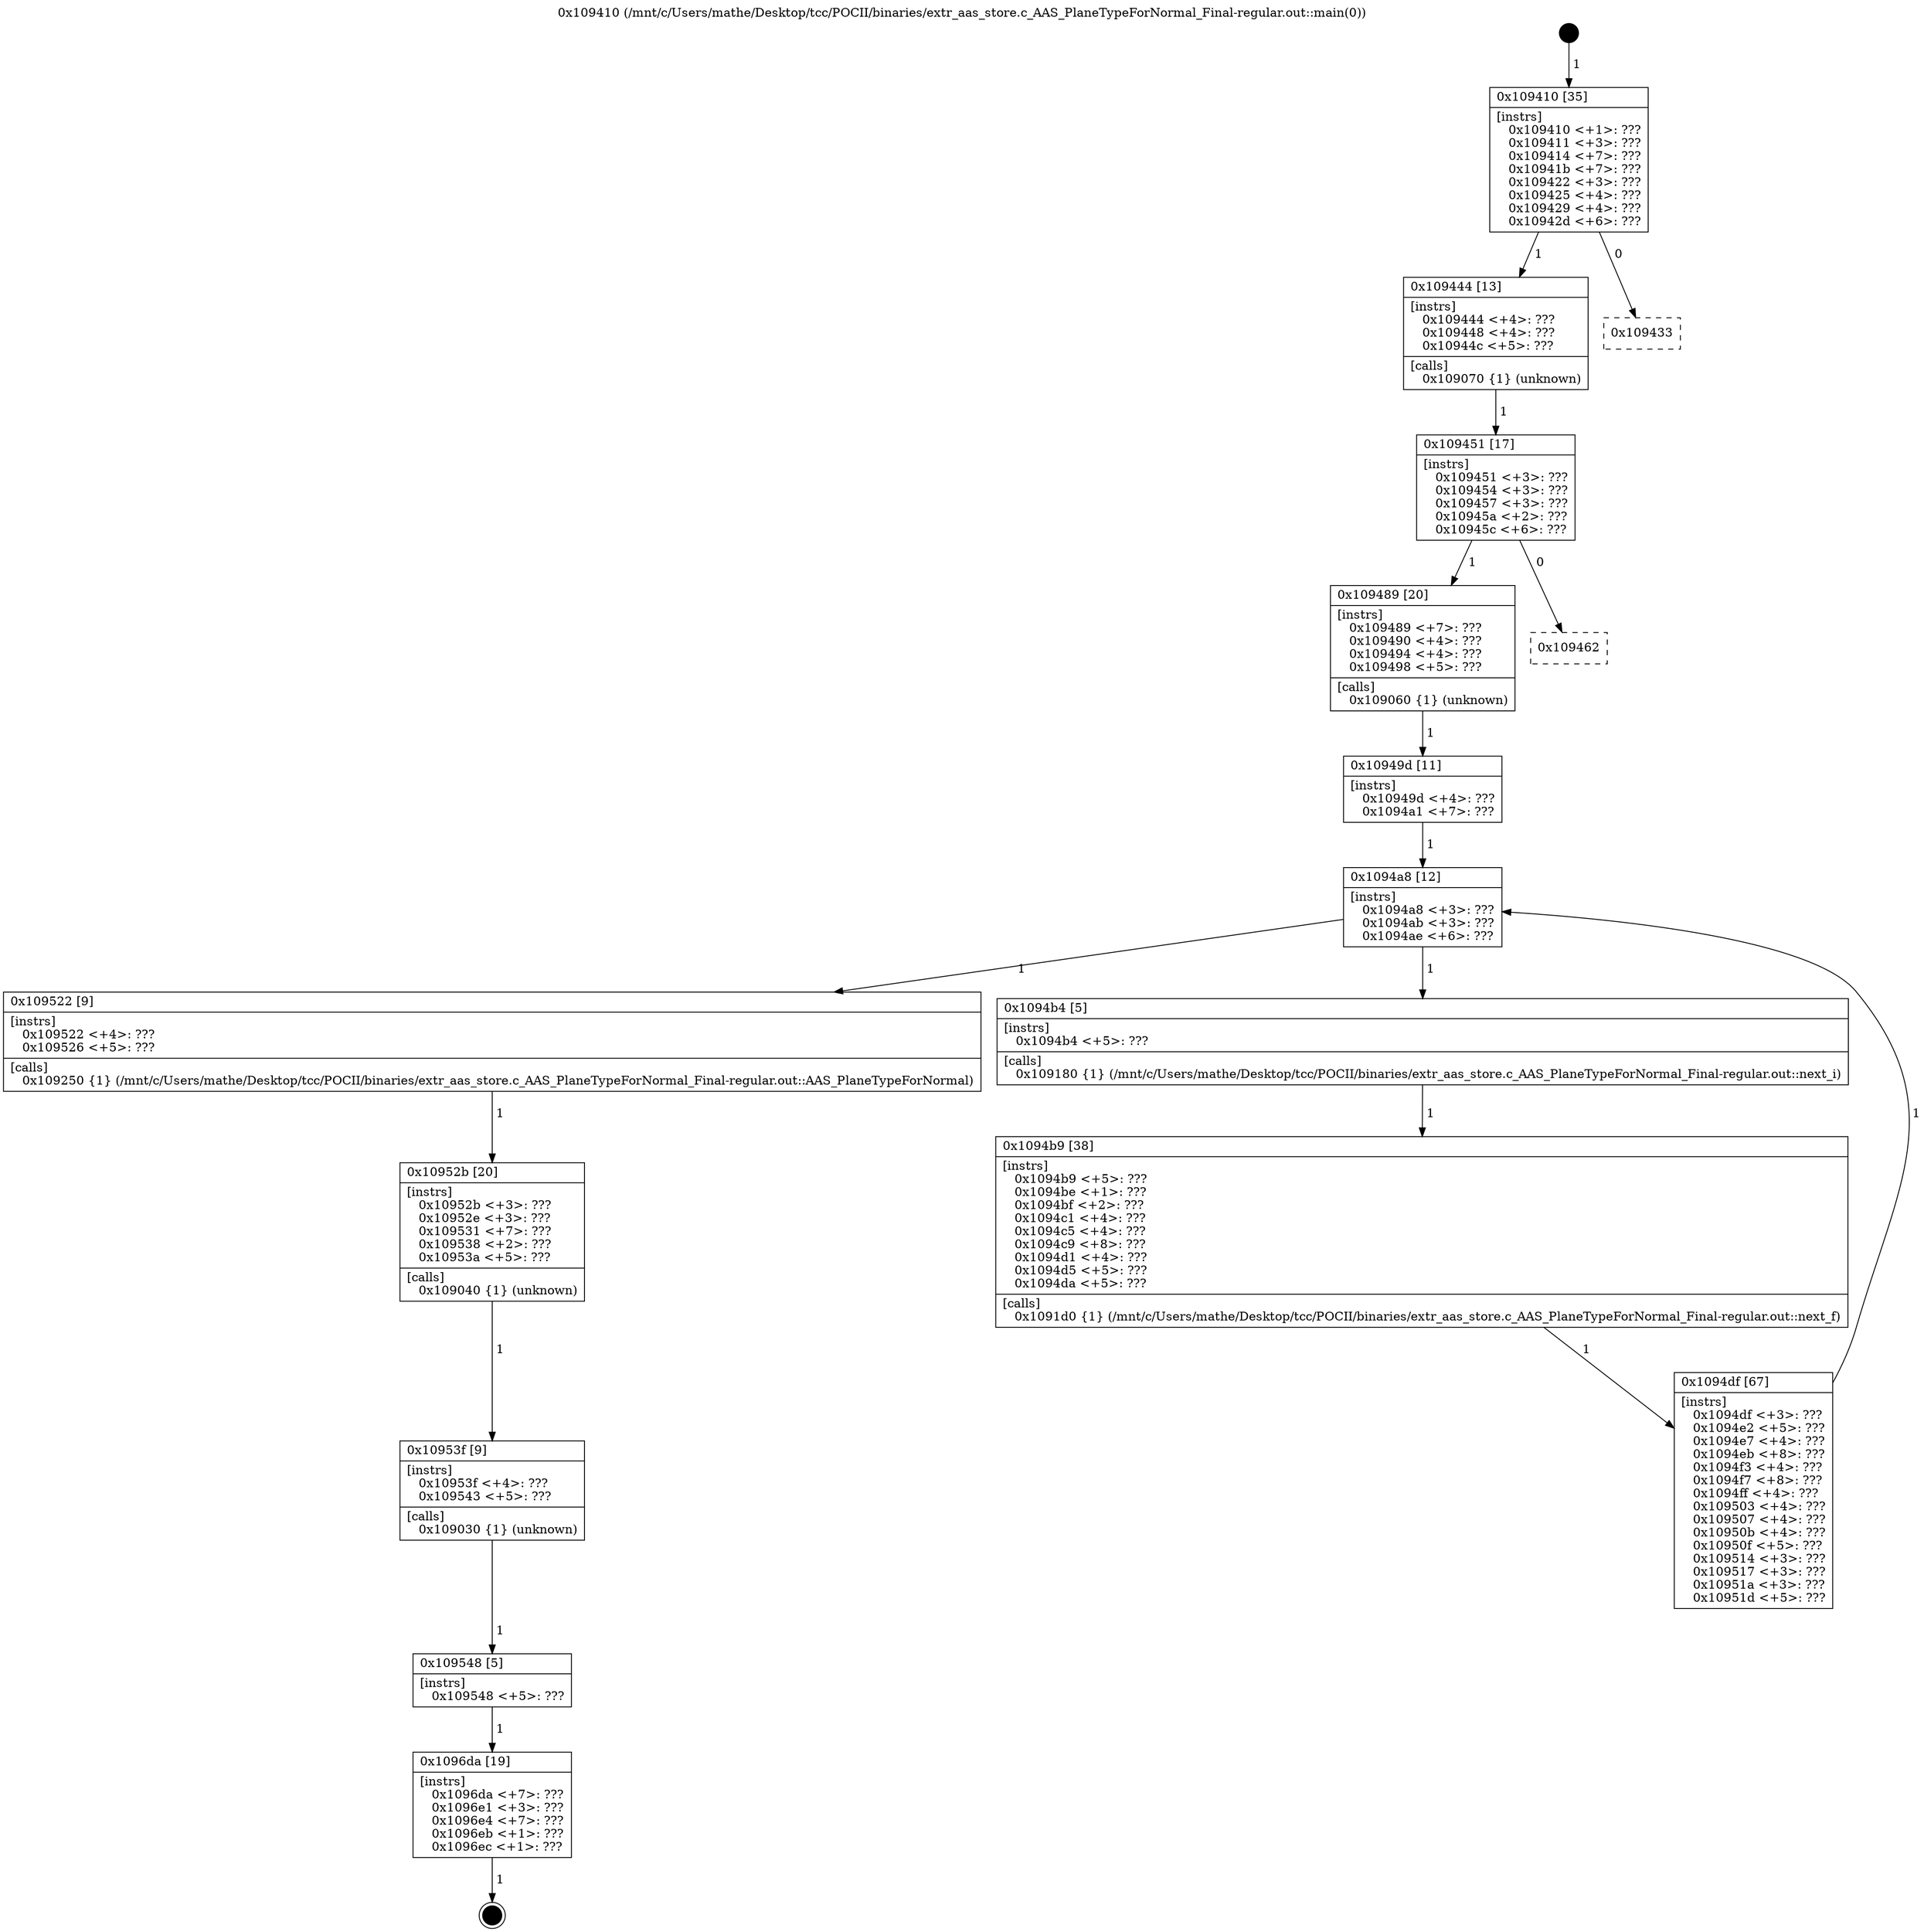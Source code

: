 digraph "0x109410" {
  label = "0x109410 (/mnt/c/Users/mathe/Desktop/tcc/POCII/binaries/extr_aas_store.c_AAS_PlaneTypeForNormal_Final-regular.out::main(0))"
  labelloc = "t"
  node[shape=record]

  Entry [label="",width=0.3,height=0.3,shape=circle,fillcolor=black,style=filled]
  "0x109410" [label="{
     0x109410 [35]\l
     | [instrs]\l
     &nbsp;&nbsp;0x109410 \<+1\>: ???\l
     &nbsp;&nbsp;0x109411 \<+3\>: ???\l
     &nbsp;&nbsp;0x109414 \<+7\>: ???\l
     &nbsp;&nbsp;0x10941b \<+7\>: ???\l
     &nbsp;&nbsp;0x109422 \<+3\>: ???\l
     &nbsp;&nbsp;0x109425 \<+4\>: ???\l
     &nbsp;&nbsp;0x109429 \<+4\>: ???\l
     &nbsp;&nbsp;0x10942d \<+6\>: ???\l
  }"]
  "0x109444" [label="{
     0x109444 [13]\l
     | [instrs]\l
     &nbsp;&nbsp;0x109444 \<+4\>: ???\l
     &nbsp;&nbsp;0x109448 \<+4\>: ???\l
     &nbsp;&nbsp;0x10944c \<+5\>: ???\l
     | [calls]\l
     &nbsp;&nbsp;0x109070 \{1\} (unknown)\l
  }"]
  "0x109433" [label="{
     0x109433\l
  }", style=dashed]
  "0x109451" [label="{
     0x109451 [17]\l
     | [instrs]\l
     &nbsp;&nbsp;0x109451 \<+3\>: ???\l
     &nbsp;&nbsp;0x109454 \<+3\>: ???\l
     &nbsp;&nbsp;0x109457 \<+3\>: ???\l
     &nbsp;&nbsp;0x10945a \<+2\>: ???\l
     &nbsp;&nbsp;0x10945c \<+6\>: ???\l
  }"]
  "0x109489" [label="{
     0x109489 [20]\l
     | [instrs]\l
     &nbsp;&nbsp;0x109489 \<+7\>: ???\l
     &nbsp;&nbsp;0x109490 \<+4\>: ???\l
     &nbsp;&nbsp;0x109494 \<+4\>: ???\l
     &nbsp;&nbsp;0x109498 \<+5\>: ???\l
     | [calls]\l
     &nbsp;&nbsp;0x109060 \{1\} (unknown)\l
  }"]
  "0x109462" [label="{
     0x109462\l
  }", style=dashed]
  "0x1094a8" [label="{
     0x1094a8 [12]\l
     | [instrs]\l
     &nbsp;&nbsp;0x1094a8 \<+3\>: ???\l
     &nbsp;&nbsp;0x1094ab \<+3\>: ???\l
     &nbsp;&nbsp;0x1094ae \<+6\>: ???\l
  }"]
  "0x109522" [label="{
     0x109522 [9]\l
     | [instrs]\l
     &nbsp;&nbsp;0x109522 \<+4\>: ???\l
     &nbsp;&nbsp;0x109526 \<+5\>: ???\l
     | [calls]\l
     &nbsp;&nbsp;0x109250 \{1\} (/mnt/c/Users/mathe/Desktop/tcc/POCII/binaries/extr_aas_store.c_AAS_PlaneTypeForNormal_Final-regular.out::AAS_PlaneTypeForNormal)\l
  }"]
  "0x1094b4" [label="{
     0x1094b4 [5]\l
     | [instrs]\l
     &nbsp;&nbsp;0x1094b4 \<+5\>: ???\l
     | [calls]\l
     &nbsp;&nbsp;0x109180 \{1\} (/mnt/c/Users/mathe/Desktop/tcc/POCII/binaries/extr_aas_store.c_AAS_PlaneTypeForNormal_Final-regular.out::next_i)\l
  }"]
  "0x1094b9" [label="{
     0x1094b9 [38]\l
     | [instrs]\l
     &nbsp;&nbsp;0x1094b9 \<+5\>: ???\l
     &nbsp;&nbsp;0x1094be \<+1\>: ???\l
     &nbsp;&nbsp;0x1094bf \<+2\>: ???\l
     &nbsp;&nbsp;0x1094c1 \<+4\>: ???\l
     &nbsp;&nbsp;0x1094c5 \<+4\>: ???\l
     &nbsp;&nbsp;0x1094c9 \<+8\>: ???\l
     &nbsp;&nbsp;0x1094d1 \<+4\>: ???\l
     &nbsp;&nbsp;0x1094d5 \<+5\>: ???\l
     &nbsp;&nbsp;0x1094da \<+5\>: ???\l
     | [calls]\l
     &nbsp;&nbsp;0x1091d0 \{1\} (/mnt/c/Users/mathe/Desktop/tcc/POCII/binaries/extr_aas_store.c_AAS_PlaneTypeForNormal_Final-regular.out::next_f)\l
  }"]
  "0x1094df" [label="{
     0x1094df [67]\l
     | [instrs]\l
     &nbsp;&nbsp;0x1094df \<+3\>: ???\l
     &nbsp;&nbsp;0x1094e2 \<+5\>: ???\l
     &nbsp;&nbsp;0x1094e7 \<+4\>: ???\l
     &nbsp;&nbsp;0x1094eb \<+8\>: ???\l
     &nbsp;&nbsp;0x1094f3 \<+4\>: ???\l
     &nbsp;&nbsp;0x1094f7 \<+8\>: ???\l
     &nbsp;&nbsp;0x1094ff \<+4\>: ???\l
     &nbsp;&nbsp;0x109503 \<+4\>: ???\l
     &nbsp;&nbsp;0x109507 \<+4\>: ???\l
     &nbsp;&nbsp;0x10950b \<+4\>: ???\l
     &nbsp;&nbsp;0x10950f \<+5\>: ???\l
     &nbsp;&nbsp;0x109514 \<+3\>: ???\l
     &nbsp;&nbsp;0x109517 \<+3\>: ???\l
     &nbsp;&nbsp;0x10951a \<+3\>: ???\l
     &nbsp;&nbsp;0x10951d \<+5\>: ???\l
  }"]
  "0x10949d" [label="{
     0x10949d [11]\l
     | [instrs]\l
     &nbsp;&nbsp;0x10949d \<+4\>: ???\l
     &nbsp;&nbsp;0x1094a1 \<+7\>: ???\l
  }"]
  "0x10952b" [label="{
     0x10952b [20]\l
     | [instrs]\l
     &nbsp;&nbsp;0x10952b \<+3\>: ???\l
     &nbsp;&nbsp;0x10952e \<+3\>: ???\l
     &nbsp;&nbsp;0x109531 \<+7\>: ???\l
     &nbsp;&nbsp;0x109538 \<+2\>: ???\l
     &nbsp;&nbsp;0x10953a \<+5\>: ???\l
     | [calls]\l
     &nbsp;&nbsp;0x109040 \{1\} (unknown)\l
  }"]
  "0x10953f" [label="{
     0x10953f [9]\l
     | [instrs]\l
     &nbsp;&nbsp;0x10953f \<+4\>: ???\l
     &nbsp;&nbsp;0x109543 \<+5\>: ???\l
     | [calls]\l
     &nbsp;&nbsp;0x109030 \{1\} (unknown)\l
  }"]
  "0x109548" [label="{
     0x109548 [5]\l
     | [instrs]\l
     &nbsp;&nbsp;0x109548 \<+5\>: ???\l
  }"]
  "0x1096da" [label="{
     0x1096da [19]\l
     | [instrs]\l
     &nbsp;&nbsp;0x1096da \<+7\>: ???\l
     &nbsp;&nbsp;0x1096e1 \<+3\>: ???\l
     &nbsp;&nbsp;0x1096e4 \<+7\>: ???\l
     &nbsp;&nbsp;0x1096eb \<+1\>: ???\l
     &nbsp;&nbsp;0x1096ec \<+1\>: ???\l
  }"]
  Exit [label="",width=0.3,height=0.3,shape=circle,fillcolor=black,style=filled,peripheries=2]
  Entry -> "0x109410" [label=" 1"]
  "0x109410" -> "0x109444" [label=" 1"]
  "0x109410" -> "0x109433" [label=" 0"]
  "0x109444" -> "0x109451" [label=" 1"]
  "0x109451" -> "0x109489" [label=" 1"]
  "0x109451" -> "0x109462" [label=" 0"]
  "0x109489" -> "0x10949d" [label=" 1"]
  "0x1094a8" -> "0x109522" [label=" 1"]
  "0x1094a8" -> "0x1094b4" [label=" 1"]
  "0x1094b4" -> "0x1094b9" [label=" 1"]
  "0x1094b9" -> "0x1094df" [label=" 1"]
  "0x10949d" -> "0x1094a8" [label=" 1"]
  "0x1094df" -> "0x1094a8" [label=" 1"]
  "0x109522" -> "0x10952b" [label=" 1"]
  "0x10952b" -> "0x10953f" [label=" 1"]
  "0x10953f" -> "0x109548" [label=" 1"]
  "0x109548" -> "0x1096da" [label=" 1"]
  "0x1096da" -> Exit [label=" 1"]
}
